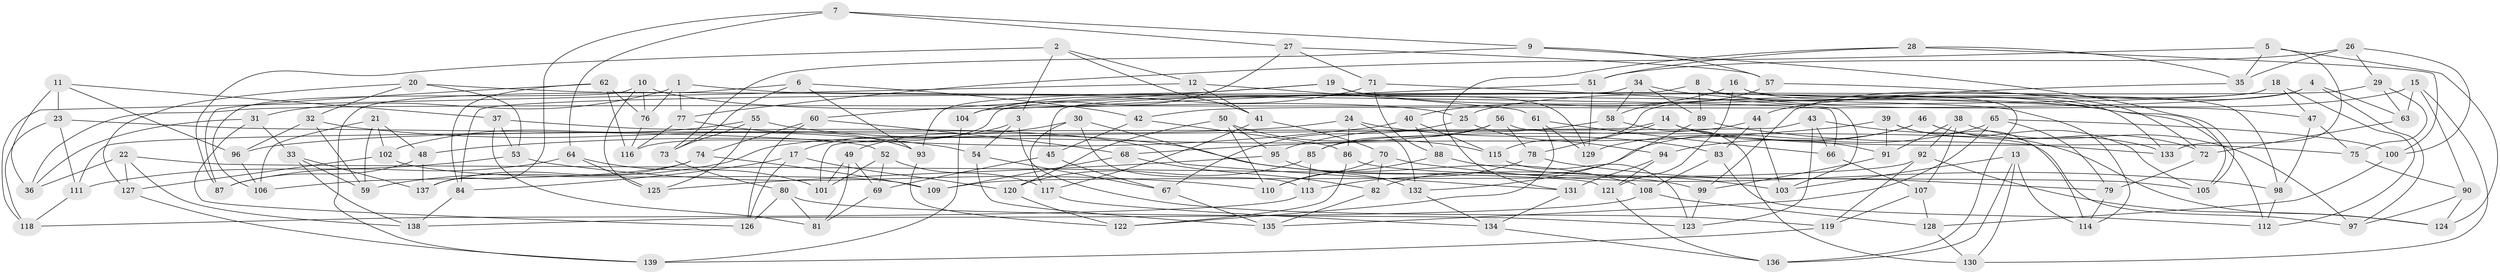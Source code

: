 // coarse degree distribution, {4: 0.48214285714285715, 10: 0.16071428571428573, 9: 0.07142857142857142, 8: 0.14285714285714285, 5: 0.03571428571428571, 2: 0.017857142857142856, 6: 0.05357142857142857, 7: 0.017857142857142856, 3: 0.017857142857142856}
// Generated by graph-tools (version 1.1) at 2025/54/03/04/25 22:54:05]
// undirected, 139 vertices, 278 edges
graph export_dot {
  node [color=gray90,style=filled];
  1;
  2;
  3;
  4;
  5;
  6;
  7;
  8;
  9;
  10;
  11;
  12;
  13;
  14;
  15;
  16;
  17;
  18;
  19;
  20;
  21;
  22;
  23;
  24;
  25;
  26;
  27;
  28;
  29;
  30;
  31;
  32;
  33;
  34;
  35;
  36;
  37;
  38;
  39;
  40;
  41;
  42;
  43;
  44;
  45;
  46;
  47;
  48;
  49;
  50;
  51;
  52;
  53;
  54;
  55;
  56;
  57;
  58;
  59;
  60;
  61;
  62;
  63;
  64;
  65;
  66;
  67;
  68;
  69;
  70;
  71;
  72;
  73;
  74;
  75;
  76;
  77;
  78;
  79;
  80;
  81;
  82;
  83;
  84;
  85;
  86;
  87;
  88;
  89;
  90;
  91;
  92;
  93;
  94;
  95;
  96;
  97;
  98;
  99;
  100;
  101;
  102;
  103;
  104;
  105;
  106;
  107;
  108;
  109;
  110;
  111;
  112;
  113;
  114;
  115;
  116;
  117;
  118;
  119;
  120;
  121;
  122;
  123;
  124;
  125;
  126;
  127;
  128;
  129;
  130;
  131;
  132;
  133;
  134;
  135;
  136;
  137;
  138;
  139;
  1 -- 114;
  1 -- 76;
  1 -- 31;
  1 -- 77;
  2 -- 87;
  2 -- 12;
  2 -- 41;
  2 -- 3;
  3 -- 119;
  3 -- 54;
  3 -- 17;
  4 -- 99;
  4 -- 97;
  4 -- 42;
  4 -- 63;
  5 -- 35;
  5 -- 77;
  5 -- 124;
  5 -- 133;
  6 -- 93;
  6 -- 73;
  6 -- 139;
  6 -- 42;
  7 -- 27;
  7 -- 64;
  7 -- 9;
  7 -- 137;
  8 -- 136;
  8 -- 47;
  8 -- 89;
  8 -- 84;
  9 -- 105;
  9 -- 73;
  9 -- 57;
  10 -- 106;
  10 -- 25;
  10 -- 125;
  10 -- 76;
  11 -- 96;
  11 -- 36;
  11 -- 23;
  11 -- 37;
  12 -- 61;
  12 -- 41;
  12 -- 118;
  13 -- 136;
  13 -- 114;
  13 -- 130;
  13 -- 103;
  14 -- 75;
  14 -- 91;
  14 -- 111;
  14 -- 78;
  15 -- 130;
  15 -- 25;
  15 -- 90;
  15 -- 63;
  16 -- 40;
  16 -- 133;
  16 -- 98;
  16 -- 121;
  17 -- 120;
  17 -- 126;
  17 -- 84;
  18 -- 112;
  18 -- 47;
  18 -- 36;
  18 -- 115;
  19 -- 129;
  19 -- 60;
  19 -- 112;
  19 -- 93;
  20 -- 53;
  20 -- 127;
  20 -- 66;
  20 -- 32;
  21 -- 48;
  21 -- 102;
  21 -- 59;
  21 -- 106;
  22 -- 36;
  22 -- 127;
  22 -- 121;
  22 -- 138;
  23 -- 118;
  23 -- 111;
  23 -- 52;
  24 -- 86;
  24 -- 83;
  24 -- 132;
  24 -- 96;
  25 -- 67;
  25 -- 94;
  26 -- 51;
  26 -- 35;
  26 -- 29;
  26 -- 100;
  27 -- 71;
  27 -- 104;
  27 -- 57;
  28 -- 100;
  28 -- 131;
  28 -- 51;
  28 -- 35;
  29 -- 75;
  29 -- 63;
  29 -- 116;
  30 -- 108;
  30 -- 113;
  30 -- 117;
  30 -- 49;
  31 -- 36;
  31 -- 126;
  31 -- 33;
  32 -- 54;
  32 -- 59;
  32 -- 96;
  33 -- 137;
  33 -- 138;
  33 -- 59;
  34 -- 45;
  34 -- 58;
  34 -- 89;
  34 -- 105;
  35 -- 44;
  37 -- 81;
  37 -- 53;
  37 -- 131;
  38 -- 91;
  38 -- 107;
  38 -- 97;
  38 -- 92;
  39 -- 114;
  39 -- 91;
  39 -- 68;
  39 -- 105;
  40 -- 115;
  40 -- 88;
  40 -- 48;
  41 -- 70;
  41 -- 117;
  42 -- 86;
  42 -- 45;
  43 -- 124;
  43 -- 123;
  43 -- 101;
  43 -- 66;
  44 -- 85;
  44 -- 103;
  44 -- 83;
  45 -- 67;
  45 -- 69;
  46 -- 82;
  46 -- 133;
  46 -- 129;
  46 -- 72;
  47 -- 98;
  47 -- 75;
  48 -- 87;
  48 -- 137;
  49 -- 81;
  49 -- 101;
  49 -- 69;
  50 -- 120;
  50 -- 115;
  50 -- 110;
  50 -- 95;
  51 -- 104;
  51 -- 129;
  52 -- 117;
  52 -- 69;
  52 -- 101;
  53 -- 111;
  53 -- 110;
  54 -- 67;
  54 -- 135;
  55 -- 102;
  55 -- 125;
  55 -- 73;
  55 -- 99;
  56 -- 97;
  56 -- 59;
  56 -- 78;
  56 -- 85;
  57 -- 72;
  57 -- 58;
  58 -- 130;
  58 -- 95;
  60 -- 74;
  60 -- 126;
  60 -- 68;
  61 -- 66;
  61 -- 129;
  61 -- 122;
  62 -- 87;
  62 -- 116;
  62 -- 76;
  62 -- 84;
  63 -- 72;
  64 -- 125;
  64 -- 101;
  64 -- 87;
  65 -- 100;
  65 -- 94;
  65 -- 79;
  65 -- 135;
  66 -- 107;
  67 -- 135;
  68 -- 109;
  68 -- 82;
  69 -- 81;
  70 -- 110;
  70 -- 82;
  70 -- 98;
  71 -- 88;
  71 -- 104;
  71 -- 103;
  72 -- 79;
  73 -- 80;
  74 -- 106;
  74 -- 109;
  74 -- 137;
  75 -- 90;
  76 -- 116;
  77 -- 116;
  77 -- 93;
  78 -- 79;
  78 -- 113;
  79 -- 114;
  80 -- 126;
  80 -- 81;
  80 -- 123;
  82 -- 135;
  83 -- 112;
  83 -- 108;
  84 -- 138;
  85 -- 113;
  85 -- 120;
  86 -- 122;
  86 -- 105;
  88 -- 103;
  88 -- 110;
  89 -- 133;
  89 -- 132;
  90 -- 97;
  90 -- 124;
  91 -- 99;
  92 -- 124;
  92 -- 119;
  92 -- 109;
  93 -- 122;
  94 -- 131;
  94 -- 121;
  95 -- 125;
  95 -- 132;
  96 -- 106;
  98 -- 112;
  99 -- 123;
  100 -- 128;
  102 -- 127;
  102 -- 109;
  104 -- 139;
  107 -- 119;
  107 -- 128;
  108 -- 138;
  108 -- 128;
  111 -- 118;
  113 -- 118;
  115 -- 123;
  117 -- 134;
  119 -- 139;
  120 -- 122;
  121 -- 136;
  127 -- 139;
  128 -- 130;
  131 -- 134;
  132 -- 134;
  134 -- 136;
}
